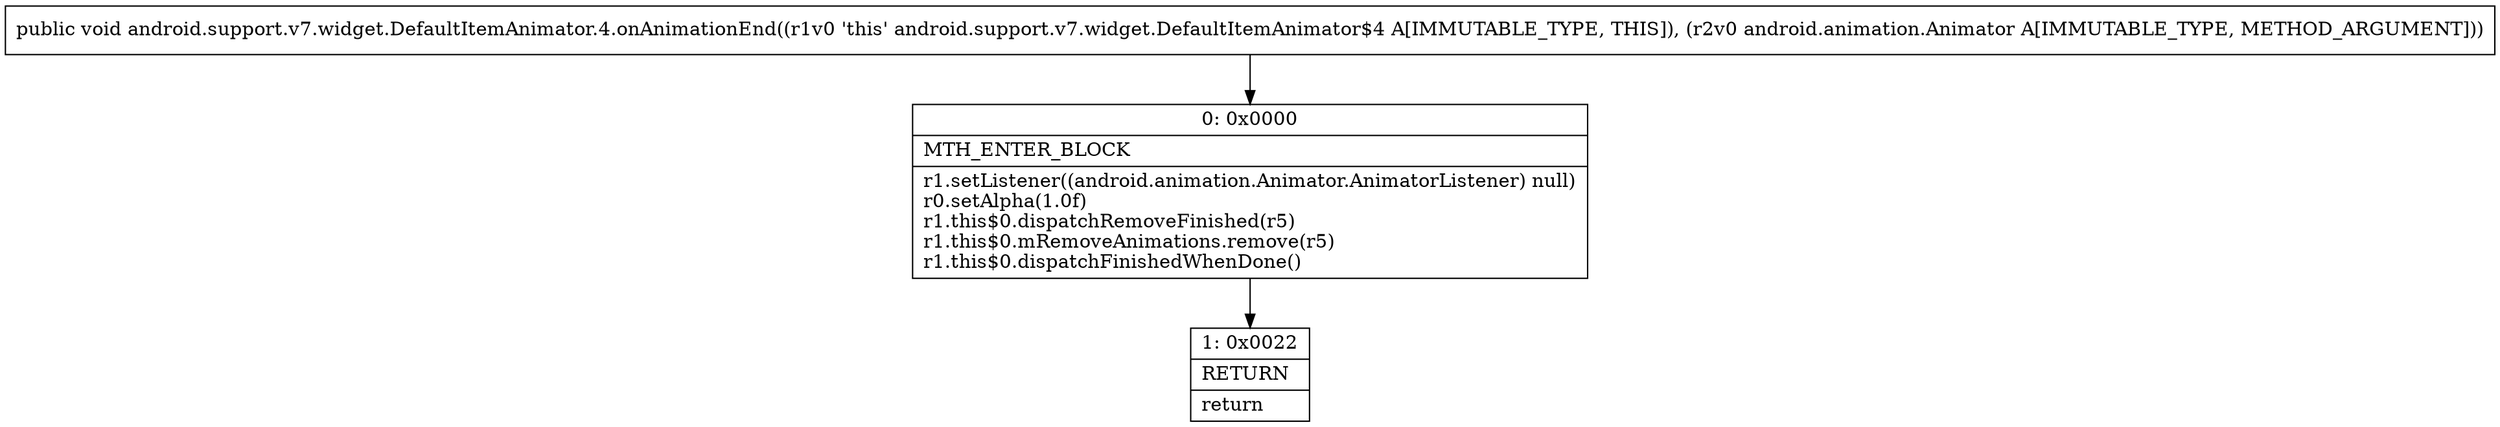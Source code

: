digraph "CFG forandroid.support.v7.widget.DefaultItemAnimator.4.onAnimationEnd(Landroid\/animation\/Animator;)V" {
Node_0 [shape=record,label="{0\:\ 0x0000|MTH_ENTER_BLOCK\l|r1.setListener((android.animation.Animator.AnimatorListener) null)\lr0.setAlpha(1.0f)\lr1.this$0.dispatchRemoveFinished(r5)\lr1.this$0.mRemoveAnimations.remove(r5)\lr1.this$0.dispatchFinishedWhenDone()\l}"];
Node_1 [shape=record,label="{1\:\ 0x0022|RETURN\l|return\l}"];
MethodNode[shape=record,label="{public void android.support.v7.widget.DefaultItemAnimator.4.onAnimationEnd((r1v0 'this' android.support.v7.widget.DefaultItemAnimator$4 A[IMMUTABLE_TYPE, THIS]), (r2v0 android.animation.Animator A[IMMUTABLE_TYPE, METHOD_ARGUMENT])) }"];
MethodNode -> Node_0;
Node_0 -> Node_1;
}

